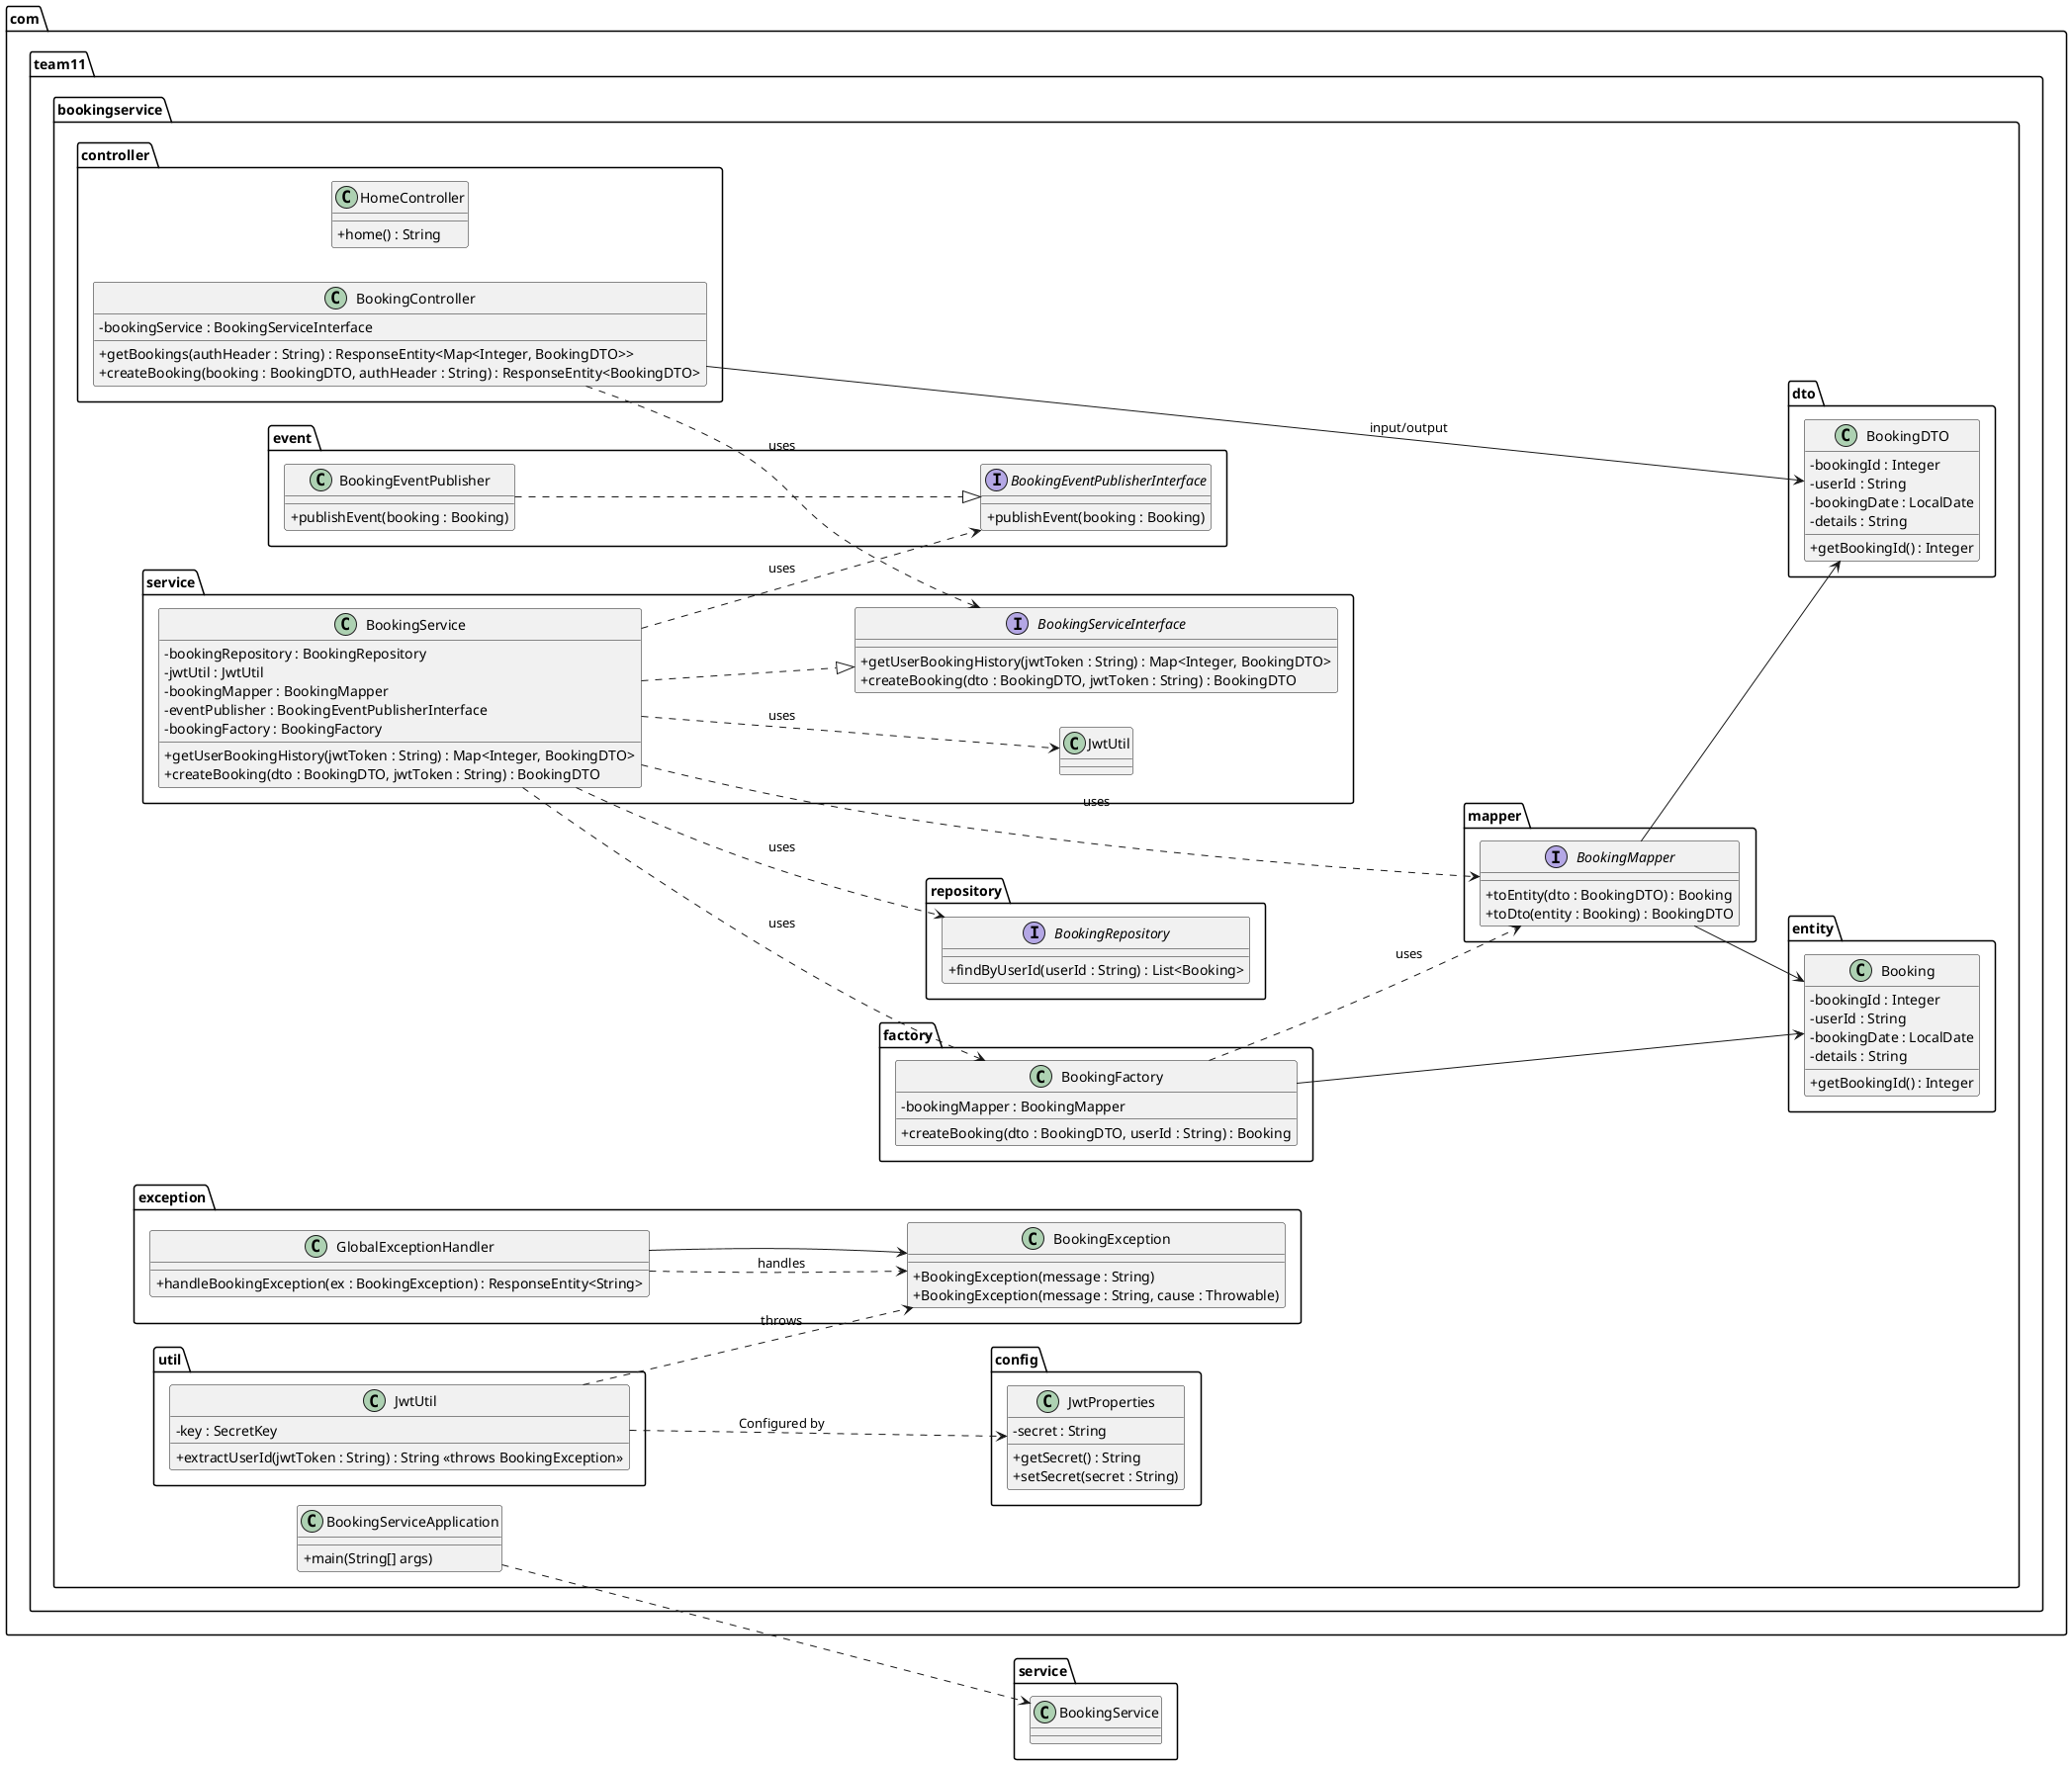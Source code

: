 @startuml BookingService
' Define styles
skinparam classAttributeIconSize 0
left to right direction

' =============================
' PACKAGE: com.team11.bookingservice
' =============================
package "com.team11.bookingservice" {

  class BookingServiceApplication {
    + main(String[] args)
  }

  ' ----------------------------------
  ' Package: config
  package config {
    class JwtProperties {
      - secret : String
      + getSecret() : String
      + setSecret(secret : String)
    }
  }

  ' ----------------------------------
  ' Package: controller
  package controller {
    class HomeController {
      + home() : String
    }
    class BookingController {
      - bookingService : BookingServiceInterface
      + getBookings(authHeader : String) : ResponseEntity<Map<Integer, BookingDTO>>
      + createBooking(booking : BookingDTO, authHeader : String) : ResponseEntity<BookingDTO>
    }
  }

  ' ----------------------------------
  ' Package: dto
  package dto {
    class BookingDTO {
      - bookingId : Integer
      - userId : String
      - bookingDate : LocalDate
      - details : String
      + getBookingId() : Integer
      ' (Other getters/setters omitted for brevity)
    }
  }

  ' ----------------------------------
  ' Package: entity
  package entity {
    class Booking {
      - bookingId : Integer
      - userId : String
      - bookingDate : LocalDate
      - details : String
      + getBookingId() : Integer
      ' (Other getters/setters omitted)
    }
  }

  ' ----------------------------------
  ' Package: event
  package event {
    interface BookingEventPublisherInterface {
      + publishEvent(booking : Booking)
    }
    class BookingEventPublisher {
      + publishEvent(booking : Booking)
    }
    BookingEventPublisher ..|> BookingEventPublisherInterface
  }

  ' ----------------------------------
  ' Package: exception
  package exception {
    class BookingException {
      + BookingException(message : String)
      + BookingException(message : String, cause : Throwable)
    }
    class GlobalExceptionHandler {
      + handleBookingException(ex : BookingException) : ResponseEntity<String>
    }
    GlobalExceptionHandler ..> BookingException : handles
  }

  ' ----------------------------------
  ' Package: mapper
  package mapper {
    interface BookingMapper {
      + toEntity(dto : BookingDTO) : Booking
      + toDto(entity : Booking) : BookingDTO
    }
  }

  ' ----------------------------------
  ' Package: factory
  package factory {
    class BookingFactory {
      - bookingMapper : BookingMapper
      + createBooking(dto : BookingDTO, userId : String) : Booking
    }
    BookingFactory ..> BookingMapper : uses
  }

  ' ----------------------------------
  ' Package: repository
  package repository {
    interface BookingRepository {
      + findByUserId(userId : String) : List<Booking>
    }
    ' Note: BookingRepository extends Spring Data JPA's JpaRepository<Booking, Integer>
  }

  ' ----------------------------------
  ' Package: service
  package service {
    interface BookingServiceInterface {
      + getUserBookingHistory(jwtToken : String) : Map<Integer, BookingDTO>
      + createBooking(dto : BookingDTO, jwtToken : String) : BookingDTO
    }
    class BookingService {
      - bookingRepository : BookingRepository
      - jwtUtil : JwtUtil
      - bookingMapper : BookingMapper
      - eventPublisher : BookingEventPublisherInterface
      - bookingFactory : BookingFactory
      + getUserBookingHistory(jwtToken : String) : Map<Integer, BookingDTO>
      + createBooking(dto : BookingDTO, jwtToken : String) : BookingDTO
    }
    BookingService ..> BookingRepository : uses
    BookingService ..> JwtUtil : uses
    BookingService ..> BookingMapper : uses
    BookingService ..> BookingEventPublisherInterface : uses
    BookingService ..> BookingFactory : uses
    BookingService ..|> BookingServiceInterface
  }

  ' ----------------------------------
  ' Package: util
  package util {
    class JwtUtil {
      - key : SecretKey
      + extractUserId(jwtToken : String) : String <<throws BookingException>>
    }
    JwtUtil ..> JwtProperties : "Configured by"
    JwtUtil ..> BookingException : "throws"
  }

  ' ----------------------------------
  ' Inter-Package Relationships
  BookingController ..> BookingServiceInterface : uses
  BookingController --> dto.BookingDTO : "input/output"
  BookingMapper --> dto.BookingDTO
  BookingMapper --> entity.Booking
  BookingFactory --> entity.Booking
  GlobalExceptionHandler --> BookingException
}

' Optional: Show dependency from main application to the service layer.
BookingServiceApplication ..> service.BookingService

@enduml